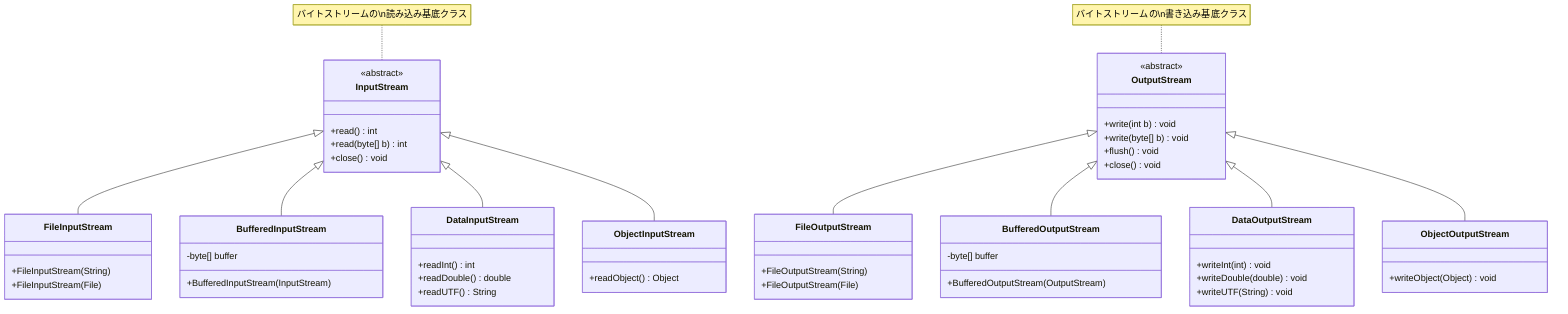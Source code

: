 classDiagram
    class InputStream {
        <<abstract>>
        +read() int
        +read(byte[] b) int
        +close() void
    }
    
    class FileInputStream {
        +FileInputStream(String)
        +FileInputStream(File)
    }
    
    class BufferedInputStream {
        -byte[] buffer
        +BufferedInputStream(InputStream)
    }
    
    class DataInputStream {
        +readInt() int
        +readDouble() double
        +readUTF() String
    }
    
    class ObjectInputStream {
        +readObject() Object
    }
    
    class OutputStream {
        <<abstract>>
        +write(int b) void
        +write(byte[] b) void
        +flush() void
        +close() void
    }
    
    class FileOutputStream {
        +FileOutputStream(String)
        +FileOutputStream(File)
    }
    
    class BufferedOutputStream {
        -byte[] buffer
        +BufferedOutputStream(OutputStream)
    }
    
    class DataOutputStream {
        +writeInt(int) void
        +writeDouble(double) void
        +writeUTF(String) void
    }
    
    class ObjectOutputStream {
        +writeObject(Object) void
    }
    
    InputStream <|-- FileInputStream
    InputStream <|-- BufferedInputStream
    InputStream <|-- DataInputStream
    InputStream <|-- ObjectInputStream
    
    OutputStream <|-- FileOutputStream
    OutputStream <|-- BufferedOutputStream
    OutputStream <|-- DataOutputStream
    OutputStream <|-- ObjectOutputStream
    
    note for InputStream "バイトストリームの\n読み込み基底クラス"
    note for OutputStream "バイトストリームの\n書き込み基底クラス"